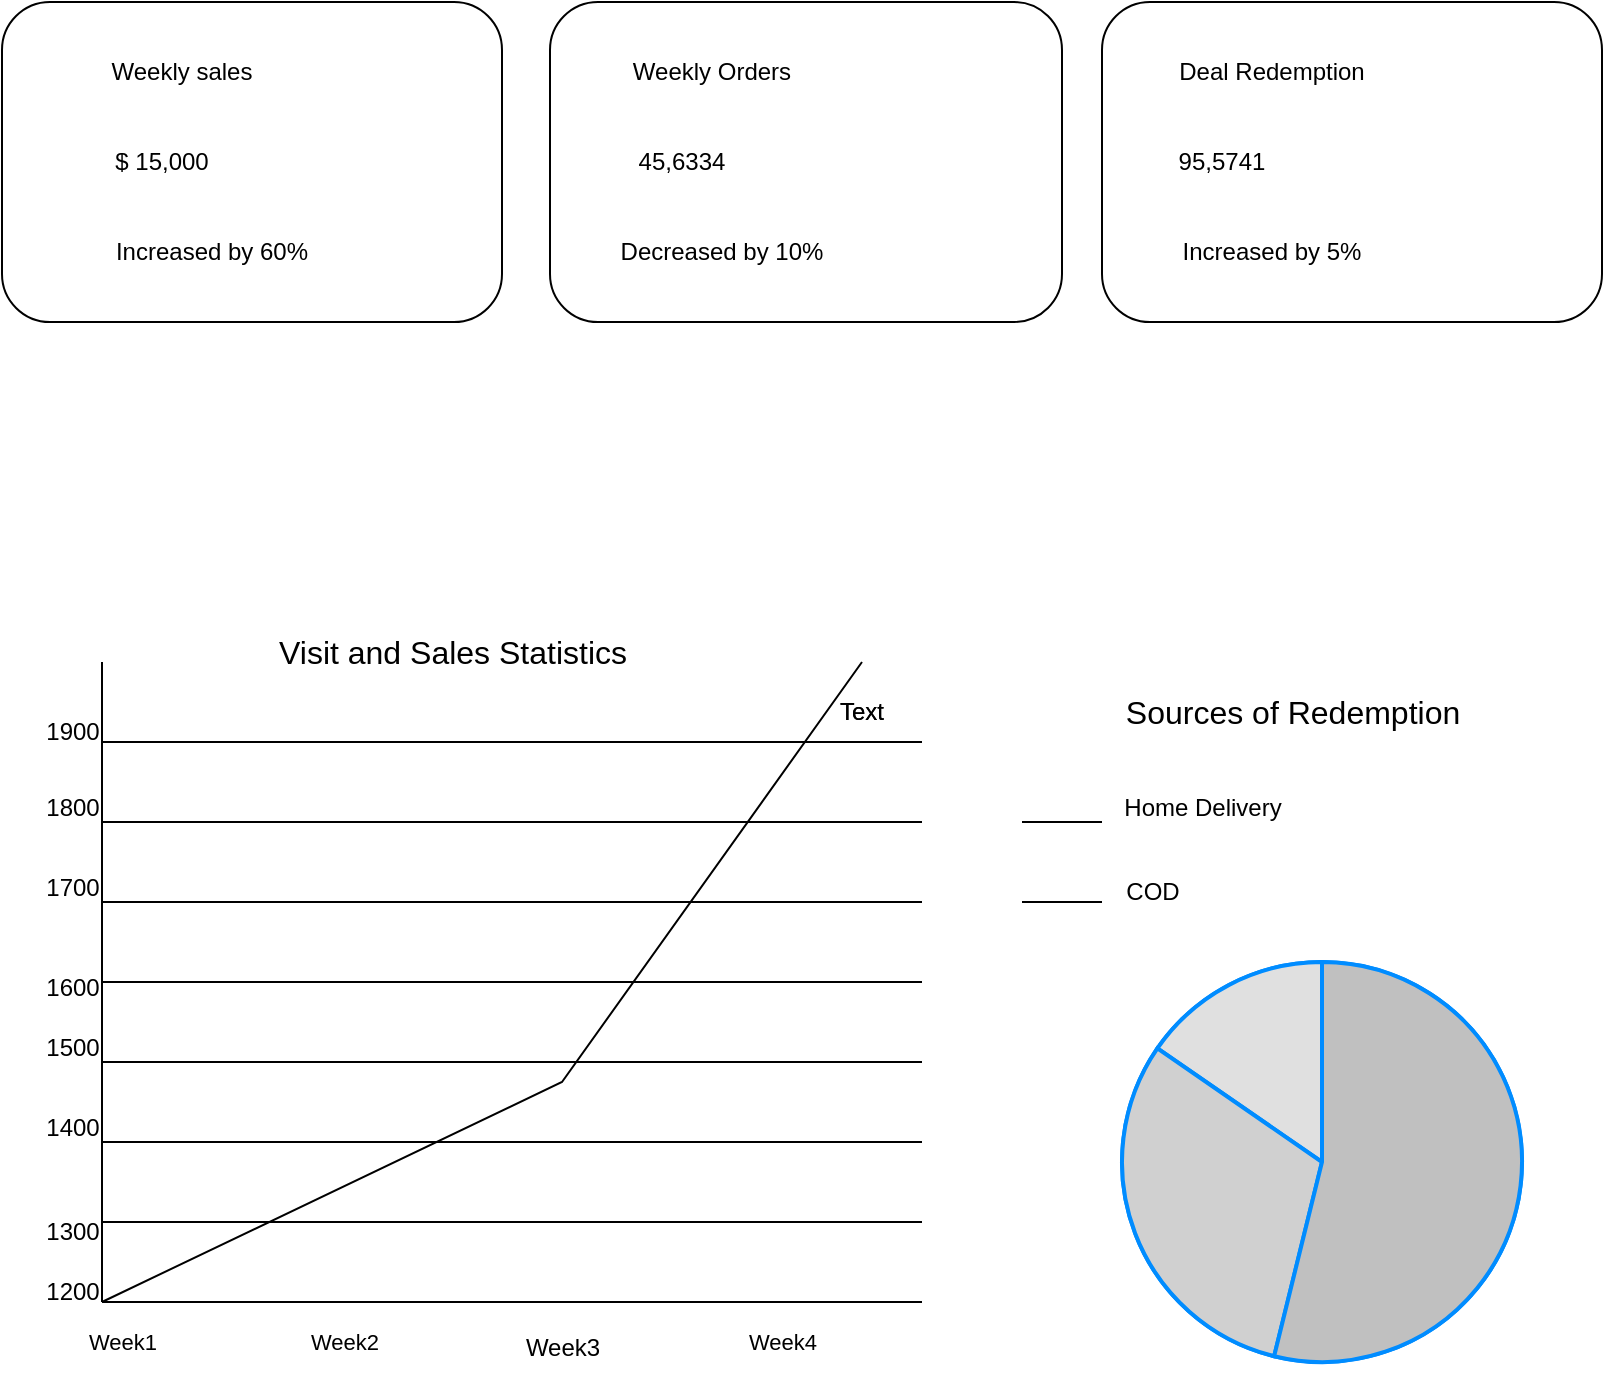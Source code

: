 <mxfile version="21.3.7" type="device">
  <diagram name="Page-1" id="yVEYld-0jqxj3kgJpHMR">
    <mxGraphModel dx="1194" dy="798" grid="1" gridSize="10" guides="1" tooltips="1" connect="1" arrows="1" fold="1" page="1" pageScale="1" pageWidth="827" pageHeight="1169" math="0" shadow="0">
      <root>
        <mxCell id="0" />
        <mxCell id="1" parent="0" />
        <mxCell id="5TTLRlqZStQCKQkah7oO-1" value="" style="verticalLabelPosition=bottom;shadow=0;dashed=0;align=center;html=1;verticalAlign=top;strokeWidth=1;shape=mxgraph.mockup.graphics.pieChart;strokeColor=#008cff;parts=10,20,35;partColors=#e0e0e0,#d0d0d0,#c0c0c0,#b0b0b0,#a0a0a0;strokeWidth=2;" vertex="1" parent="1">
          <mxGeometry x="570" y="550" width="200" height="200" as="geometry" />
        </mxCell>
        <mxCell id="5TTLRlqZStQCKQkah7oO-2" value="" style="endArrow=none;html=1;rounded=0;" edge="1" parent="1">
          <mxGeometry width="50" height="50" relative="1" as="geometry">
            <mxPoint x="60" y="720" as="sourcePoint" />
            <mxPoint x="60" y="400" as="targetPoint" />
          </mxGeometry>
        </mxCell>
        <mxCell id="5TTLRlqZStQCKQkah7oO-3" value="" style="endArrow=none;html=1;rounded=0;" edge="1" parent="1">
          <mxGeometry width="50" height="50" relative="1" as="geometry">
            <mxPoint x="60" y="720" as="sourcePoint" />
            <mxPoint x="470" y="720" as="targetPoint" />
          </mxGeometry>
        </mxCell>
        <mxCell id="5TTLRlqZStQCKQkah7oO-28" value="Week1" style="edgeLabel;html=1;align=center;verticalAlign=middle;resizable=0;points=[];" vertex="1" connectable="0" parent="5TTLRlqZStQCKQkah7oO-3">
          <mxGeometry x="-0.824" y="-1" relative="1" as="geometry">
            <mxPoint x="-26" y="19" as="offset" />
          </mxGeometry>
        </mxCell>
        <mxCell id="5TTLRlqZStQCKQkah7oO-29" value="Week2" style="edgeLabel;html=1;align=center;verticalAlign=middle;resizable=0;points=[];" vertex="1" connectable="0" parent="5TTLRlqZStQCKQkah7oO-3">
          <mxGeometry x="-0.41" y="1" relative="1" as="geometry">
            <mxPoint y="21" as="offset" />
          </mxGeometry>
        </mxCell>
        <mxCell id="5TTLRlqZStQCKQkah7oO-31" value="Week4&lt;br&gt;" style="edgeLabel;html=1;align=center;verticalAlign=middle;resizable=0;points=[];" vertex="1" connectable="0" parent="5TTLRlqZStQCKQkah7oO-3">
          <mxGeometry x="0.717" y="2" relative="1" as="geometry">
            <mxPoint x="-12" y="22" as="offset" />
          </mxGeometry>
        </mxCell>
        <mxCell id="5TTLRlqZStQCKQkah7oO-4" value="" style="endArrow=none;html=1;rounded=0;" edge="1" parent="1">
          <mxGeometry width="50" height="50" relative="1" as="geometry">
            <mxPoint x="440" y="400" as="sourcePoint" />
            <mxPoint x="60" y="720" as="targetPoint" />
            <Array as="points">
              <mxPoint x="290" y="610" />
            </Array>
          </mxGeometry>
        </mxCell>
        <mxCell id="5TTLRlqZStQCKQkah7oO-8" value="" style="endArrow=none;html=1;rounded=0;" edge="1" parent="1">
          <mxGeometry width="50" height="50" relative="1" as="geometry">
            <mxPoint x="60" y="680" as="sourcePoint" />
            <mxPoint x="470" y="680" as="targetPoint" />
            <Array as="points" />
          </mxGeometry>
        </mxCell>
        <mxCell id="5TTLRlqZStQCKQkah7oO-10" value="" style="endArrow=none;html=1;rounded=0;" edge="1" parent="1">
          <mxGeometry width="50" height="50" relative="1" as="geometry">
            <mxPoint x="60" y="640" as="sourcePoint" />
            <mxPoint x="470" y="640" as="targetPoint" />
            <Array as="points" />
          </mxGeometry>
        </mxCell>
        <mxCell id="5TTLRlqZStQCKQkah7oO-11" value="" style="endArrow=none;html=1;rounded=0;" edge="1" parent="1">
          <mxGeometry width="50" height="50" relative="1" as="geometry">
            <mxPoint x="60" y="600" as="sourcePoint" />
            <mxPoint x="470" y="600" as="targetPoint" />
            <Array as="points" />
          </mxGeometry>
        </mxCell>
        <mxCell id="5TTLRlqZStQCKQkah7oO-12" value="" style="endArrow=none;html=1;rounded=0;" edge="1" parent="1">
          <mxGeometry width="50" height="50" relative="1" as="geometry">
            <mxPoint x="60" y="560" as="sourcePoint" />
            <mxPoint x="470" y="560" as="targetPoint" />
            <Array as="points" />
          </mxGeometry>
        </mxCell>
        <mxCell id="5TTLRlqZStQCKQkah7oO-14" value="" style="endArrow=none;html=1;rounded=0;" edge="1" parent="1">
          <mxGeometry width="50" height="50" relative="1" as="geometry">
            <mxPoint x="60" y="520" as="sourcePoint" />
            <mxPoint x="470" y="520" as="targetPoint" />
            <Array as="points">
              <mxPoint x="260" y="520" />
            </Array>
          </mxGeometry>
        </mxCell>
        <mxCell id="5TTLRlqZStQCKQkah7oO-15" value="" style="endArrow=none;html=1;rounded=0;" edge="1" parent="1">
          <mxGeometry width="50" height="50" relative="1" as="geometry">
            <mxPoint x="60" y="480" as="sourcePoint" />
            <mxPoint x="470" y="480" as="targetPoint" />
            <Array as="points" />
          </mxGeometry>
        </mxCell>
        <mxCell id="5TTLRlqZStQCKQkah7oO-16" value="" style="endArrow=none;html=1;rounded=0;" edge="1" parent="1">
          <mxGeometry width="50" height="50" relative="1" as="geometry">
            <mxPoint x="60" y="440" as="sourcePoint" />
            <mxPoint x="470" y="440" as="targetPoint" />
            <Array as="points" />
          </mxGeometry>
        </mxCell>
        <mxCell id="5TTLRlqZStQCKQkah7oO-17" value="1200" style="text;html=1;align=center;verticalAlign=middle;resizable=0;points=[];autosize=1;strokeColor=none;fillColor=none;" vertex="1" parent="1">
          <mxGeometry x="20" y="700" width="50" height="30" as="geometry" />
        </mxCell>
        <mxCell id="5TTLRlqZStQCKQkah7oO-19" value="1300" style="text;html=1;align=center;verticalAlign=middle;resizable=0;points=[];autosize=1;strokeColor=none;fillColor=none;" vertex="1" parent="1">
          <mxGeometry x="20" y="670" width="50" height="30" as="geometry" />
        </mxCell>
        <mxCell id="5TTLRlqZStQCKQkah7oO-20" value="1400" style="text;html=1;align=center;verticalAlign=middle;resizable=0;points=[];autosize=1;strokeColor=none;fillColor=none;" vertex="1" parent="1">
          <mxGeometry x="20" y="618" width="50" height="30" as="geometry" />
        </mxCell>
        <mxCell id="5TTLRlqZStQCKQkah7oO-21" value="1500" style="text;html=1;align=center;verticalAlign=middle;resizable=0;points=[];autosize=1;strokeColor=none;fillColor=none;" vertex="1" parent="1">
          <mxGeometry x="20" y="578" width="50" height="30" as="geometry" />
        </mxCell>
        <mxCell id="5TTLRlqZStQCKQkah7oO-24" value="1600" style="text;html=1;align=center;verticalAlign=middle;resizable=0;points=[];autosize=1;strokeColor=none;fillColor=none;" vertex="1" parent="1">
          <mxGeometry x="20" y="548" width="50" height="30" as="geometry" />
        </mxCell>
        <mxCell id="5TTLRlqZStQCKQkah7oO-25" value="1700" style="text;html=1;align=center;verticalAlign=middle;resizable=0;points=[];autosize=1;strokeColor=none;fillColor=none;" vertex="1" parent="1">
          <mxGeometry x="20" y="498" width="50" height="30" as="geometry" />
        </mxCell>
        <mxCell id="5TTLRlqZStQCKQkah7oO-26" value="1800" style="text;html=1;align=center;verticalAlign=middle;resizable=0;points=[];autosize=1;strokeColor=none;fillColor=none;" vertex="1" parent="1">
          <mxGeometry x="20" y="458" width="50" height="30" as="geometry" />
        </mxCell>
        <mxCell id="5TTLRlqZStQCKQkah7oO-27" value="1900" style="text;html=1;align=center;verticalAlign=middle;resizable=0;points=[];autosize=1;strokeColor=none;fillColor=none;" vertex="1" parent="1">
          <mxGeometry x="20" y="420" width="50" height="30" as="geometry" />
        </mxCell>
        <mxCell id="5TTLRlqZStQCKQkah7oO-30" value="Week3&lt;br&gt;" style="text;html=1;align=center;verticalAlign=middle;resizable=0;points=[];autosize=1;strokeColor=none;fillColor=none;" vertex="1" parent="1">
          <mxGeometry x="260" y="728" width="60" height="30" as="geometry" />
        </mxCell>
        <mxCell id="5TTLRlqZStQCKQkah7oO-32" value="Visit and Sales Statistics" style="text;html=1;align=center;verticalAlign=middle;resizable=0;points=[];autosize=1;strokeColor=none;fillColor=default;strokeWidth=1;rotation=0;fontSize=16;" vertex="1" parent="1">
          <mxGeometry x="135" y="380" width="200" height="30" as="geometry" />
        </mxCell>
        <mxCell id="5TTLRlqZStQCKQkah7oO-34" value="Sources of Redemption&lt;br&gt;" style="text;html=1;align=center;verticalAlign=middle;resizable=0;points=[];autosize=1;strokeColor=none;fillColor=default;strokeWidth=1;rotation=0;fontSize=16;" vertex="1" parent="1">
          <mxGeometry x="560" y="410" width="190" height="30" as="geometry" />
        </mxCell>
        <mxCell id="5TTLRlqZStQCKQkah7oO-37" value="" style="endArrow=none;html=1;rounded=0;" edge="1" parent="1">
          <mxGeometry width="50" height="50" relative="1" as="geometry">
            <mxPoint x="520" y="520" as="sourcePoint" />
            <mxPoint x="560" y="520" as="targetPoint" />
          </mxGeometry>
        </mxCell>
        <mxCell id="5TTLRlqZStQCKQkah7oO-38" value="" style="endArrow=none;html=1;rounded=0;" edge="1" parent="1">
          <mxGeometry width="50" height="50" relative="1" as="geometry">
            <mxPoint x="520" y="480" as="sourcePoint" />
            <mxPoint x="560" y="480" as="targetPoint" />
          </mxGeometry>
        </mxCell>
        <mxCell id="5TTLRlqZStQCKQkah7oO-39" value="COD" style="text;html=1;align=center;verticalAlign=middle;resizable=0;points=[];autosize=1;strokeColor=none;fillColor=none;" vertex="1" parent="1">
          <mxGeometry x="560" y="500" width="50" height="30" as="geometry" />
        </mxCell>
        <mxCell id="5TTLRlqZStQCKQkah7oO-40" value="Home Delivery&lt;br&gt;" style="text;html=1;align=center;verticalAlign=middle;resizable=0;points=[];autosize=1;strokeColor=none;fillColor=none;" vertex="1" parent="1">
          <mxGeometry x="560" y="458" width="100" height="30" as="geometry" />
        </mxCell>
        <mxCell id="5TTLRlqZStQCKQkah7oO-43" value="" style="rounded=1;whiteSpace=wrap;html=1;" vertex="1" parent="1">
          <mxGeometry x="10" y="70" width="250" height="160" as="geometry" />
        </mxCell>
        <mxCell id="5TTLRlqZStQCKQkah7oO-44" value="Weekly sales" style="text;html=1;strokeColor=none;fillColor=none;align=center;verticalAlign=middle;whiteSpace=wrap;rounded=0;" vertex="1" parent="1">
          <mxGeometry x="50" y="90" width="100" height="30" as="geometry" />
        </mxCell>
        <mxCell id="5TTLRlqZStQCKQkah7oO-45" value="$ 15,000" style="text;html=1;strokeColor=none;fillColor=none;align=center;verticalAlign=middle;whiteSpace=wrap;rounded=0;" vertex="1" parent="1">
          <mxGeometry x="60" y="135" width="60" height="30" as="geometry" />
        </mxCell>
        <mxCell id="5TTLRlqZStQCKQkah7oO-46" value="Text" style="text;html=1;strokeColor=none;fillColor=none;align=center;verticalAlign=middle;whiteSpace=wrap;rounded=0;" vertex="1" parent="1">
          <mxGeometry x="410" y="410" width="60" height="30" as="geometry" />
        </mxCell>
        <mxCell id="5TTLRlqZStQCKQkah7oO-47" value="Increased by 60%" style="text;html=1;strokeColor=none;fillColor=none;align=center;verticalAlign=middle;whiteSpace=wrap;rounded=0;" vertex="1" parent="1">
          <mxGeometry x="40" y="180" width="150" height="30" as="geometry" />
        </mxCell>
        <mxCell id="5TTLRlqZStQCKQkah7oO-48" value="" style="rounded=1;whiteSpace=wrap;html=1;" vertex="1" parent="1">
          <mxGeometry x="284" y="70" width="256" height="160" as="geometry" />
        </mxCell>
        <mxCell id="5TTLRlqZStQCKQkah7oO-49" value="" style="rounded=1;whiteSpace=wrap;html=1;" vertex="1" parent="1">
          <mxGeometry x="560" y="70" width="250" height="160" as="geometry" />
        </mxCell>
        <mxCell id="5TTLRlqZStQCKQkah7oO-51" value="Text" style="text;html=1;strokeColor=none;fillColor=none;align=center;verticalAlign=middle;whiteSpace=wrap;rounded=0;" vertex="1" parent="1">
          <mxGeometry x="410" y="410" width="60" height="30" as="geometry" />
        </mxCell>
        <mxCell id="5TTLRlqZStQCKQkah7oO-52" value="Weekly Orders" style="text;html=1;strokeColor=none;fillColor=none;align=center;verticalAlign=middle;whiteSpace=wrap;rounded=0;" vertex="1" parent="1">
          <mxGeometry x="320" y="90" width="90" height="30" as="geometry" />
        </mxCell>
        <mxCell id="5TTLRlqZStQCKQkah7oO-53" value="45,6334" style="text;html=1;strokeColor=none;fillColor=none;align=center;verticalAlign=middle;whiteSpace=wrap;rounded=0;" vertex="1" parent="1">
          <mxGeometry x="320" y="135" width="60" height="30" as="geometry" />
        </mxCell>
        <mxCell id="5TTLRlqZStQCKQkah7oO-54" value="Decreased by 10%" style="text;html=1;strokeColor=none;fillColor=none;align=center;verticalAlign=middle;whiteSpace=wrap;rounded=0;" vertex="1" parent="1">
          <mxGeometry x="310" y="180" width="120" height="30" as="geometry" />
        </mxCell>
        <mxCell id="5TTLRlqZStQCKQkah7oO-55" value="Deal Redemption" style="text;html=1;strokeColor=none;fillColor=none;align=center;verticalAlign=middle;whiteSpace=wrap;rounded=0;" vertex="1" parent="1">
          <mxGeometry x="580" y="90" width="130" height="30" as="geometry" />
        </mxCell>
        <mxCell id="5TTLRlqZStQCKQkah7oO-56" value="95,5741" style="text;html=1;strokeColor=none;fillColor=none;align=center;verticalAlign=middle;whiteSpace=wrap;rounded=0;" vertex="1" parent="1">
          <mxGeometry x="590" y="135" width="60" height="30" as="geometry" />
        </mxCell>
        <mxCell id="5TTLRlqZStQCKQkah7oO-57" value="Increased by 5%" style="text;html=1;strokeColor=none;fillColor=none;align=center;verticalAlign=middle;whiteSpace=wrap;rounded=0;" vertex="1" parent="1">
          <mxGeometry x="590" y="180" width="110" height="30" as="geometry" />
        </mxCell>
      </root>
    </mxGraphModel>
  </diagram>
</mxfile>
